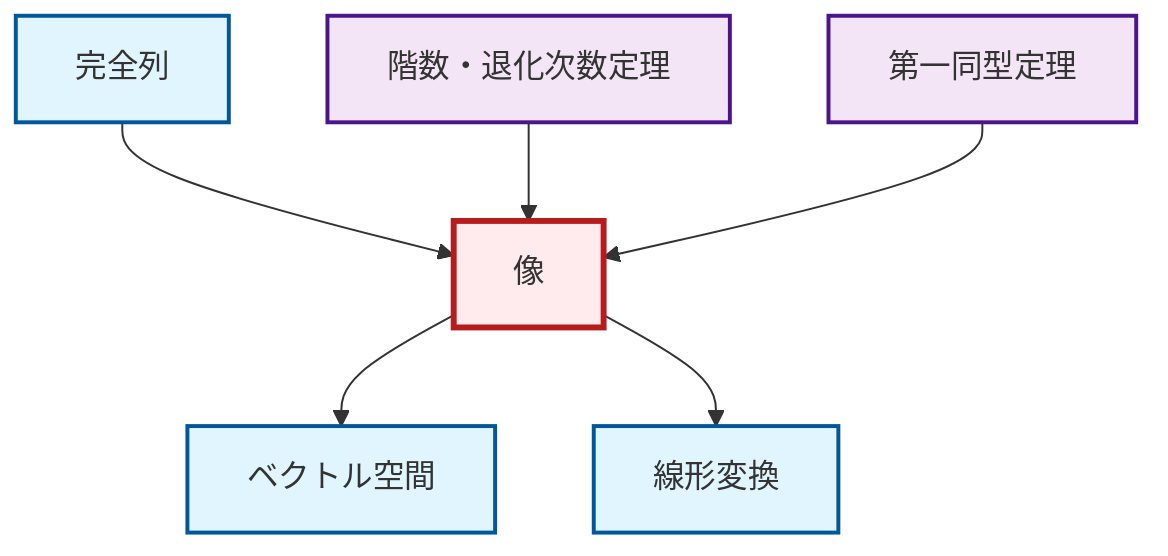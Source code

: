 graph TD
    classDef definition fill:#e1f5fe,stroke:#01579b,stroke-width:2px
    classDef theorem fill:#f3e5f5,stroke:#4a148c,stroke-width:2px
    classDef axiom fill:#fff3e0,stroke:#e65100,stroke-width:2px
    classDef example fill:#e8f5e9,stroke:#1b5e20,stroke-width:2px
    classDef current fill:#ffebee,stroke:#b71c1c,stroke-width:3px
    thm-rank-nullity["階数・退化次数定理"]:::theorem
    def-vector-space["ベクトル空間"]:::definition
    def-image["像"]:::definition
    def-exact-sequence["完全列"]:::definition
    thm-first-isomorphism["第一同型定理"]:::theorem
    def-linear-transformation["線形変換"]:::definition
    def-exact-sequence --> def-image
    def-image --> def-vector-space
    thm-rank-nullity --> def-image
    thm-first-isomorphism --> def-image
    def-image --> def-linear-transformation
    class def-image current